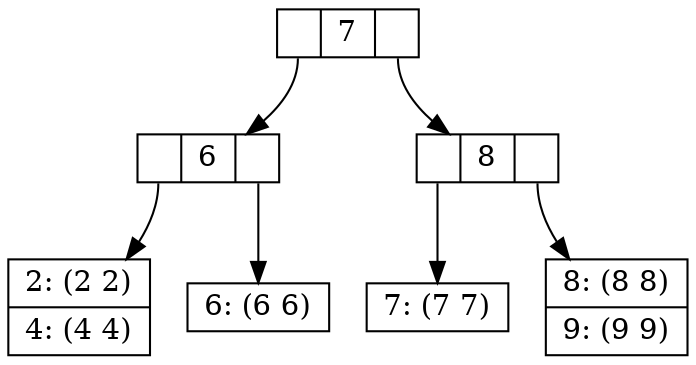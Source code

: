 digraph g {
  node [shape=record, height=0.1];
  node6[label = "<f0>|7|<f1>"];
  node2[label = "<f0>|6|<f1>"];
  node0[label = "{2: (2 2)|4: (4 4)}"];
  "node2":f0 -> "node0";
  node1[label = "{6: (6 6)}"];
  "node2":f1 -> "node1";
  "node6":f0 -> "node2";
  node5[label = "<f0>|8|<f1>"];
  node3[label = "{7: (7 7)}"];
  "node5":f0 -> "node3";
  node4[label = "{8: (8 8)|9: (9 9)}"];
  "node5":f1 -> "node4";
  "node6":f1 -> "node5";
}